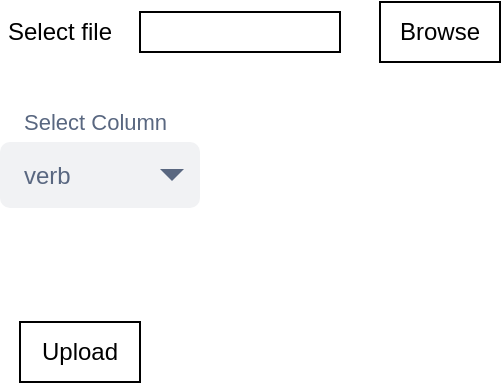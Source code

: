 <mxfile version="13.10.0" type="device"><diagram id="7f7nY3N_XFuE_Q_XqE4a" name="Page-1"><mxGraphModel dx="943" dy="543" grid="1" gridSize="10" guides="1" tooltips="1" connect="1" arrows="1" fold="1" page="1" pageScale="1" pageWidth="827" pageHeight="1169" math="0" shadow="0"><root><mxCell id="0"/><mxCell id="1" parent="0"/><mxCell id="uF-0nbBt2_4176D15eZz-1" value="Browse" style="rounded=0;whiteSpace=wrap;html=1;" vertex="1" parent="1"><mxGeometry x="240" y="120" width="60" height="30" as="geometry"/></mxCell><mxCell id="uF-0nbBt2_4176D15eZz-2" value="Select file" style="text;html=1;strokeColor=none;fillColor=none;align=center;verticalAlign=middle;whiteSpace=wrap;rounded=0;" vertex="1" parent="1"><mxGeometry x="50" y="125" width="60" height="20" as="geometry"/></mxCell><mxCell id="uF-0nbBt2_4176D15eZz-4" value="" style="rounded=0;whiteSpace=wrap;html=1;" vertex="1" parent="1"><mxGeometry x="120" y="125" width="100" height="20" as="geometry"/></mxCell><mxCell id="uF-0nbBt2_4176D15eZz-5" value="Upload" style="rounded=0;whiteSpace=wrap;html=1;" vertex="1" parent="1"><mxGeometry x="60" y="280" width="60" height="30" as="geometry"/></mxCell><mxCell id="uF-0nbBt2_4176D15eZz-6" value="Select Column" style="rounded=1;fillColor=none;strokeColor=none;html=1;fontColor=#596780;align=left;fontSize=11;spacingLeft=10;fontSize=11" vertex="1" parent="1"><mxGeometry x="50" y="170" width="100" height="20" as="geometry"/></mxCell><mxCell id="uF-0nbBt2_4176D15eZz-7" value="verb" style="rounded=1;fillColor=#F1F2F4;strokeColor=none;html=1;fontColor=#596780;align=left;fontSize=12;spacingLeft=10" vertex="1" parent="1"><mxGeometry x="50" y="190" width="100" height="33" as="geometry"/></mxCell><mxCell id="uF-0nbBt2_4176D15eZz-8" value="" style="shape=triangle;direction=south;fillColor=#596780;strokeColor=none;html=1" vertex="1" parent="uF-0nbBt2_4176D15eZz-7"><mxGeometry x="1" y="0.5" width="12" height="6" relative="1" as="geometry"><mxPoint x="-20" y="-3" as="offset"/></mxGeometry></mxCell></root></mxGraphModel></diagram></mxfile>